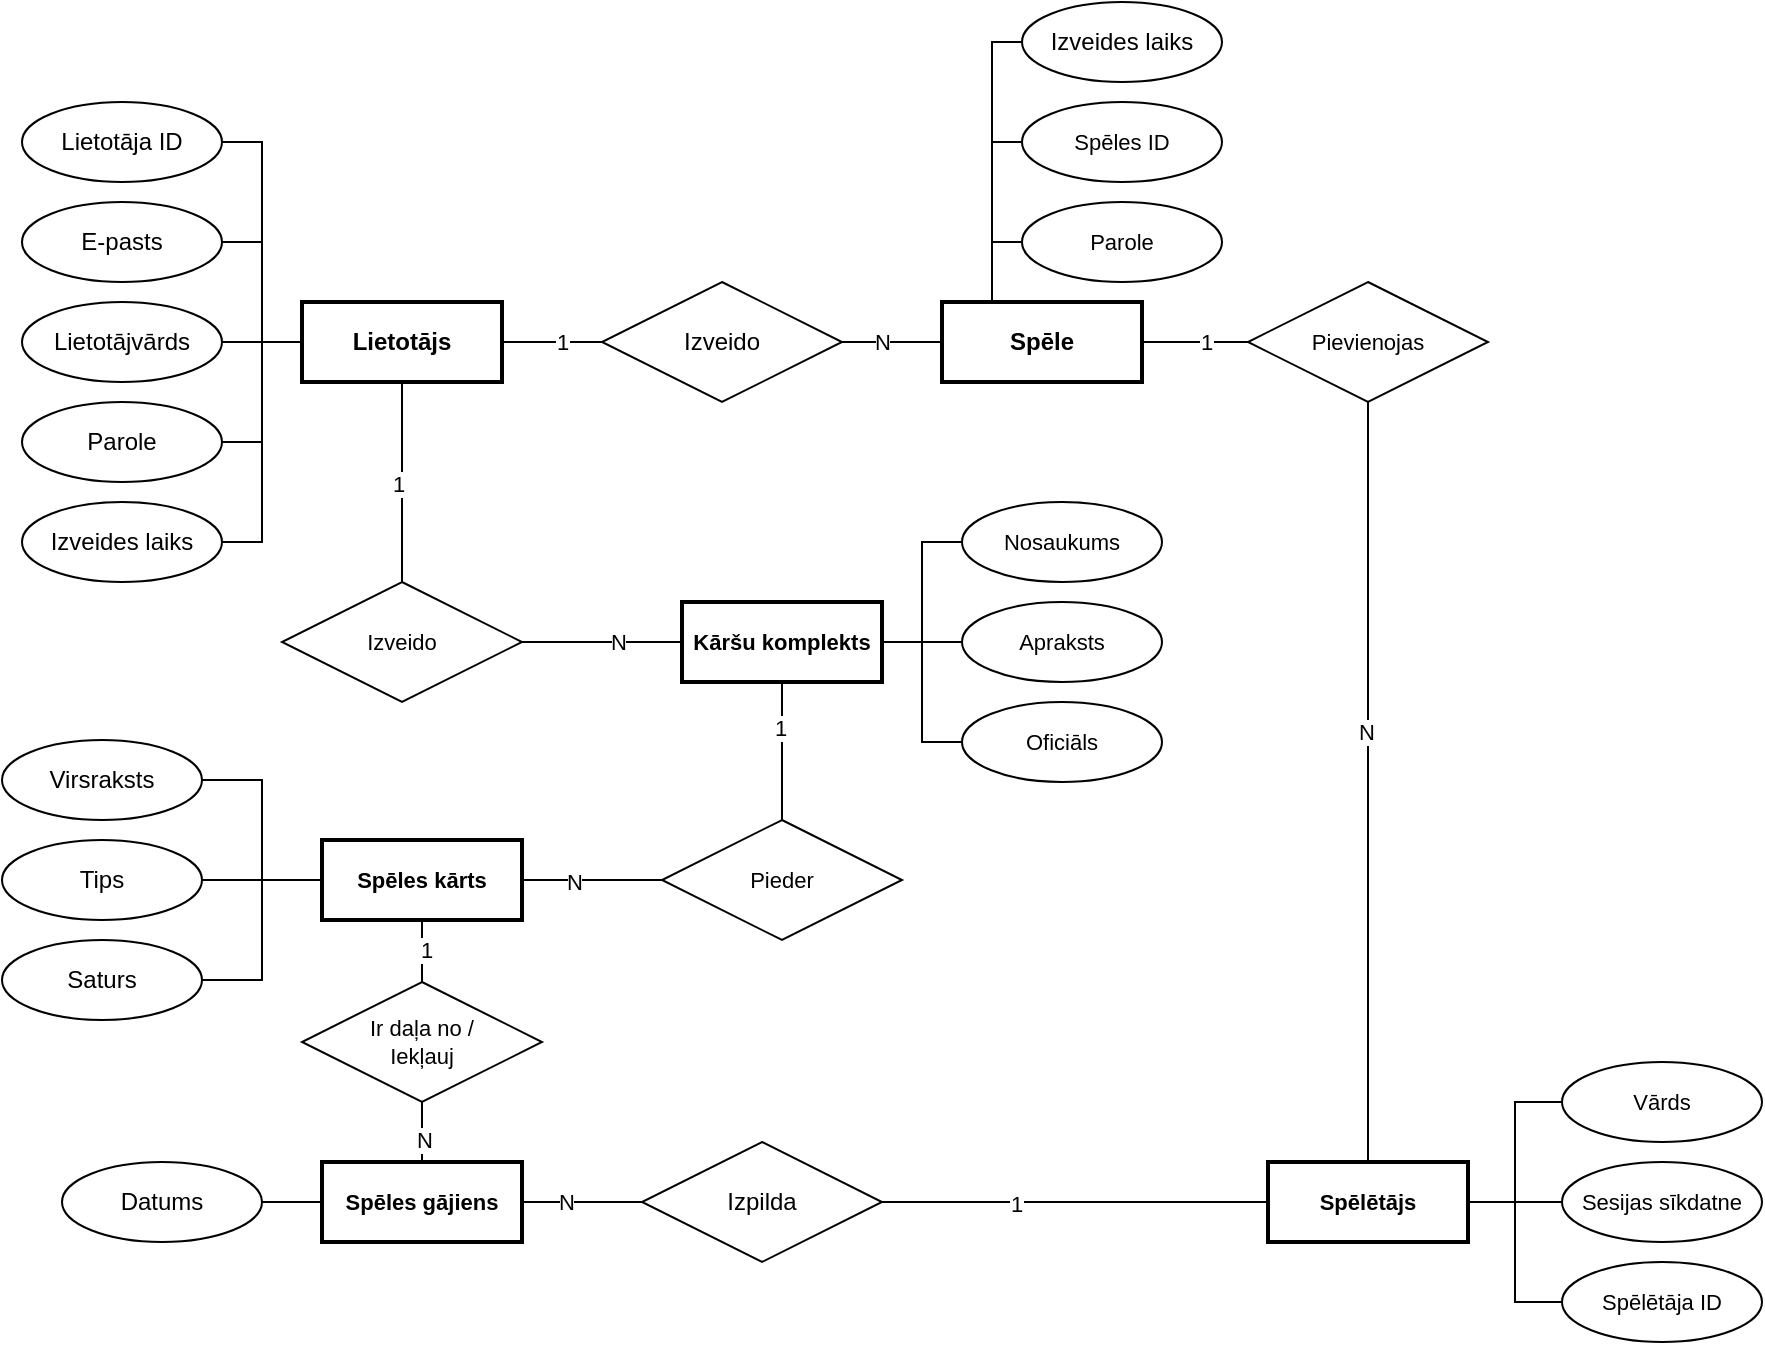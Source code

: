 <mxfile version="22.1.1" type="github">
  <diagram name="Page-1" id="boCHcTS4KuRH3LGrLZ6n">
    <mxGraphModel dx="1024" dy="564" grid="1" gridSize="10" guides="1" tooltips="1" connect="1" arrows="1" fold="1" page="1" pageScale="1" pageWidth="850" pageHeight="1100" math="0" shadow="0">
      <root>
        <mxCell id="0" />
        <mxCell id="1" parent="0" />
        <mxCell id="E9g5uc1TUt96TrxoYDHK-8" style="edgeStyle=orthogonalEdgeStyle;rounded=0;orthogonalLoop=1;jettySize=auto;html=1;entryX=1;entryY=0.5;entryDx=0;entryDy=0;endArrow=none;endFill=0;" parent="1" source="E9g5uc1TUt96TrxoYDHK-1" target="E9g5uc1TUt96TrxoYDHK-6" edge="1">
          <mxGeometry relative="1" as="geometry" />
        </mxCell>
        <mxCell id="RjY2HMoWJRFDwv6zGJCa-20" style="edgeStyle=orthogonalEdgeStyle;shape=connector;rounded=0;orthogonalLoop=1;jettySize=auto;html=1;entryX=1;entryY=0.5;entryDx=0;entryDy=0;labelBackgroundColor=default;strokeColor=default;align=center;verticalAlign=middle;fontFamily=Helvetica;fontSize=11;fontColor=default;endArrow=none;endFill=0;" edge="1" parent="1" source="E9g5uc1TUt96TrxoYDHK-1" target="RjY2HMoWJRFDwv6zGJCa-19">
          <mxGeometry relative="1" as="geometry" />
        </mxCell>
        <mxCell id="RjY2HMoWJRFDwv6zGJCa-22" style="edgeStyle=orthogonalEdgeStyle;shape=connector;rounded=0;orthogonalLoop=1;jettySize=auto;html=1;entryX=1;entryY=0.5;entryDx=0;entryDy=0;labelBackgroundColor=default;strokeColor=default;align=center;verticalAlign=middle;fontFamily=Helvetica;fontSize=11;fontColor=default;endArrow=none;endFill=0;" edge="1" parent="1" source="E9g5uc1TUt96TrxoYDHK-1" target="RjY2HMoWJRFDwv6zGJCa-21">
          <mxGeometry relative="1" as="geometry" />
        </mxCell>
        <mxCell id="RjY2HMoWJRFDwv6zGJCa-29" value="" style="edgeStyle=orthogonalEdgeStyle;shape=connector;rounded=0;orthogonalLoop=1;jettySize=auto;html=1;labelBackgroundColor=default;strokeColor=default;align=center;verticalAlign=middle;fontFamily=Helvetica;fontSize=11;fontColor=default;endArrow=none;endFill=0;" edge="1" parent="1" source="E9g5uc1TUt96TrxoYDHK-1" target="RjY2HMoWJRFDwv6zGJCa-28">
          <mxGeometry relative="1" as="geometry" />
        </mxCell>
        <mxCell id="RjY2HMoWJRFDwv6zGJCa-31" value="1" style="edgeLabel;html=1;align=center;verticalAlign=middle;resizable=0;points=[];fontSize=11;fontFamily=Helvetica;fontColor=default;" vertex="1" connectable="0" parent="RjY2HMoWJRFDwv6zGJCa-29">
          <mxGeometry x="0.02" y="-2" relative="1" as="geometry">
            <mxPoint as="offset" />
          </mxGeometry>
        </mxCell>
        <mxCell id="E9g5uc1TUt96TrxoYDHK-1" value="Lietotājs" style="whiteSpace=wrap;html=1;align=center;fontStyle=1;strokeWidth=2;" parent="1" vertex="1">
          <mxGeometry x="160" y="520" width="100" height="40" as="geometry" />
        </mxCell>
        <mxCell id="E9g5uc1TUt96TrxoYDHK-3" value="E-pasts" style="ellipse;whiteSpace=wrap;html=1;align=center;" parent="1" vertex="1">
          <mxGeometry x="20" y="470" width="100" height="40" as="geometry" />
        </mxCell>
        <mxCell id="E9g5uc1TUt96TrxoYDHK-4" value="Parole" style="ellipse;whiteSpace=wrap;html=1;align=center;" parent="1" vertex="1">
          <mxGeometry x="20" y="570" width="100" height="40" as="geometry" />
        </mxCell>
        <mxCell id="E9g5uc1TUt96TrxoYDHK-6" value="Lietotājvārds" style="ellipse;whiteSpace=wrap;html=1;align=center;" parent="1" vertex="1">
          <mxGeometry x="20" y="520" width="100" height="40" as="geometry" />
        </mxCell>
        <mxCell id="E9g5uc1TUt96TrxoYDHK-12" style="edgeStyle=orthogonalEdgeStyle;rounded=0;orthogonalLoop=1;jettySize=auto;html=1;entryX=1;entryY=0.5;entryDx=0;entryDy=0;endArrow=none;endFill=0;exitX=0;exitY=0.5;exitDx=0;exitDy=0;" parent="1" source="E9g5uc1TUt96TrxoYDHK-10" target="E9g5uc1TUt96TrxoYDHK-1" edge="1">
          <mxGeometry relative="1" as="geometry">
            <mxPoint x="290" y="540" as="sourcePoint" />
          </mxGeometry>
        </mxCell>
        <mxCell id="E9g5uc1TUt96TrxoYDHK-16" value="1" style="edgeLabel;html=1;align=center;verticalAlign=middle;resizable=0;points=[];fontSize=11;fontFamily=Helvetica;fontColor=default;" parent="E9g5uc1TUt96TrxoYDHK-12" vertex="1" connectable="0">
          <mxGeometry x="0.773" y="-1" relative="1" as="geometry">
            <mxPoint x="24" y="1" as="offset" />
          </mxGeometry>
        </mxCell>
        <mxCell id="E9g5uc1TUt96TrxoYDHK-64" style="edgeStyle=orthogonalEdgeStyle;shape=connector;rounded=0;orthogonalLoop=1;jettySize=auto;html=1;labelBackgroundColor=default;strokeColor=default;align=center;verticalAlign=middle;fontFamily=Helvetica;fontSize=11;fontColor=default;endArrow=none;endFill=0;exitX=0.25;exitY=0;exitDx=0;exitDy=0;" parent="1" source="E9g5uc1TUt96TrxoYDHK-13" target="E9g5uc1TUt96TrxoYDHK-65" edge="1">
          <mxGeometry relative="1" as="geometry">
            <mxPoint x="390" y="470" as="targetPoint" />
            <Array as="points">
              <mxPoint x="505" y="440" />
            </Array>
          </mxGeometry>
        </mxCell>
        <mxCell id="E9g5uc1TUt96TrxoYDHK-10" value="Izveido" style="shape=rhombus;perimeter=rhombusPerimeter;whiteSpace=wrap;html=1;align=center;" parent="1" vertex="1">
          <mxGeometry x="310" y="510" width="120" height="60" as="geometry" />
        </mxCell>
        <mxCell id="E9g5uc1TUt96TrxoYDHK-26" style="edgeStyle=orthogonalEdgeStyle;shape=connector;rounded=0;orthogonalLoop=1;jettySize=auto;html=1;entryX=0;entryY=0.5;entryDx=0;entryDy=0;labelBackgroundColor=default;strokeColor=default;align=center;verticalAlign=middle;fontFamily=Helvetica;fontSize=11;fontColor=default;endArrow=none;endFill=0;" parent="1" source="E9g5uc1TUt96TrxoYDHK-13" target="E9g5uc1TUt96TrxoYDHK-25" edge="1">
          <mxGeometry relative="1" as="geometry" />
        </mxCell>
        <mxCell id="E9g5uc1TUt96TrxoYDHK-36" value="1" style="edgeLabel;html=1;align=center;verticalAlign=middle;resizable=0;points=[];fontSize=11;fontFamily=Helvetica;fontColor=default;" parent="E9g5uc1TUt96TrxoYDHK-26" vertex="1" connectable="0">
          <mxGeometry x="0.209" relative="1" as="geometry">
            <mxPoint as="offset" />
          </mxGeometry>
        </mxCell>
        <mxCell id="E9g5uc1TUt96TrxoYDHK-13" value="Spēle" style="whiteSpace=wrap;html=1;align=center;fontStyle=1;strokeWidth=2;" parent="1" vertex="1">
          <mxGeometry x="480" y="520" width="100" height="40" as="geometry" />
        </mxCell>
        <mxCell id="E9g5uc1TUt96TrxoYDHK-14" style="edgeStyle=orthogonalEdgeStyle;shape=connector;rounded=0;orthogonalLoop=1;jettySize=auto;html=1;entryX=0;entryY=0.5;entryDx=0;entryDy=0;labelBackgroundColor=default;strokeColor=default;align=center;verticalAlign=middle;fontFamily=Helvetica;fontSize=11;fontColor=default;endArrow=none;endFill=0;" parent="1" source="E9g5uc1TUt96TrxoYDHK-10" target="E9g5uc1TUt96TrxoYDHK-13" edge="1">
          <mxGeometry relative="1" as="geometry" />
        </mxCell>
        <mxCell id="E9g5uc1TUt96TrxoYDHK-43" value="N" style="edgeLabel;html=1;align=center;verticalAlign=middle;resizable=0;points=[];fontSize=11;fontFamily=Helvetica;fontColor=default;" parent="E9g5uc1TUt96TrxoYDHK-14" vertex="1" connectable="0">
          <mxGeometry x="0.501" y="-2" relative="1" as="geometry">
            <mxPoint x="-18" y="-2" as="offset" />
          </mxGeometry>
        </mxCell>
        <mxCell id="E9g5uc1TUt96TrxoYDHK-20" value="" style="endArrow=none;html=1;rounded=0;labelBackgroundColor=default;strokeColor=default;align=center;verticalAlign=middle;fontFamily=Helvetica;fontSize=11;fontColor=default;shape=connector;entryX=1;entryY=0.5;entryDx=0;entryDy=0;exitX=1;exitY=0.5;exitDx=0;exitDy=0;edgeStyle=orthogonalEdgeStyle;" parent="1" source="E9g5uc1TUt96TrxoYDHK-3" target="E9g5uc1TUt96TrxoYDHK-4" edge="1">
          <mxGeometry relative="1" as="geometry">
            <mxPoint x="140" y="490" as="sourcePoint" />
            <mxPoint x="140" y="600" as="targetPoint" />
            <Array as="points">
              <mxPoint x="140" y="490" />
              <mxPoint x="140" y="590" />
            </Array>
          </mxGeometry>
        </mxCell>
        <mxCell id="E9g5uc1TUt96TrxoYDHK-21" value="Parole" style="ellipse;whiteSpace=wrap;html=1;align=center;fontFamily=Helvetica;fontSize=11;fontColor=default;" parent="1" vertex="1">
          <mxGeometry x="520" y="470" width="100" height="40" as="geometry" />
        </mxCell>
        <mxCell id="E9g5uc1TUt96TrxoYDHK-23" value="" style="endArrow=none;html=1;rounded=0;labelBackgroundColor=default;strokeColor=default;align=center;verticalAlign=middle;fontFamily=Helvetica;fontSize=11;fontColor=default;shape=connector;exitX=0;exitY=0.5;exitDx=0;exitDy=0;entryX=0.25;entryY=0;entryDx=0;entryDy=0;edgeStyle=orthogonalEdgeStyle;" parent="1" source="E9g5uc1TUt96TrxoYDHK-21" target="E9g5uc1TUt96TrxoYDHK-13" edge="1">
          <mxGeometry relative="1" as="geometry">
            <mxPoint x="460" y="500" as="sourcePoint" />
            <mxPoint x="620" y="500" as="targetPoint" />
          </mxGeometry>
        </mxCell>
        <mxCell id="E9g5uc1TUt96TrxoYDHK-28" style="edgeStyle=orthogonalEdgeStyle;shape=connector;rounded=0;orthogonalLoop=1;jettySize=auto;html=1;entryX=0.5;entryY=0;entryDx=0;entryDy=0;labelBackgroundColor=default;strokeColor=default;align=center;verticalAlign=middle;fontFamily=Helvetica;fontSize=11;fontColor=default;endArrow=none;endFill=0;exitX=0.5;exitY=1;exitDx=0;exitDy=0;" parent="1" target="E9g5uc1TUt96TrxoYDHK-27" edge="1" source="E9g5uc1TUt96TrxoYDHK-25">
          <mxGeometry relative="1" as="geometry">
            <mxPoint x="703" y="900" as="sourcePoint" />
          </mxGeometry>
        </mxCell>
        <mxCell id="E9g5uc1TUt96TrxoYDHK-37" value="N" style="edgeLabel;html=1;align=center;verticalAlign=middle;resizable=0;points=[];fontSize=11;fontFamily=Helvetica;fontColor=default;" parent="E9g5uc1TUt96TrxoYDHK-28" vertex="1" connectable="0">
          <mxGeometry x="-0.133" y="2" relative="1" as="geometry">
            <mxPoint x="-3" as="offset" />
          </mxGeometry>
        </mxCell>
        <mxCell id="E9g5uc1TUt96TrxoYDHK-25" value="Pievienojas" style="shape=rhombus;perimeter=rhombusPerimeter;whiteSpace=wrap;html=1;align=center;fontFamily=Helvetica;fontSize=11;fontColor=default;" parent="1" vertex="1">
          <mxGeometry x="633" y="510" width="120" height="60" as="geometry" />
        </mxCell>
        <mxCell id="E9g5uc1TUt96TrxoYDHK-39" style="edgeStyle=orthogonalEdgeStyle;shape=connector;rounded=0;orthogonalLoop=1;jettySize=auto;html=1;entryX=1;entryY=0.5;entryDx=0;entryDy=0;labelBackgroundColor=default;strokeColor=default;align=center;verticalAlign=middle;fontFamily=Helvetica;fontSize=11;fontColor=default;endArrow=none;endFill=0;" parent="1" source="E9g5uc1TUt96TrxoYDHK-27" target="E9g5uc1TUt96TrxoYDHK-38" edge="1">
          <mxGeometry relative="1" as="geometry" />
        </mxCell>
        <mxCell id="E9g5uc1TUt96TrxoYDHK-40" value="1" style="edgeLabel;html=1;align=center;verticalAlign=middle;resizable=0;points=[];fontSize=11;fontFamily=Helvetica;fontColor=default;" parent="E9g5uc1TUt96TrxoYDHK-39" vertex="1" connectable="0">
          <mxGeometry x="0.305" y="1" relative="1" as="geometry">
            <mxPoint as="offset" />
          </mxGeometry>
        </mxCell>
        <mxCell id="E9g5uc1TUt96TrxoYDHK-27" value="Spēlētājs" style="whiteSpace=wrap;html=1;align=center;fontFamily=Helvetica;fontSize=11;fontColor=default;fontStyle=1;strokeWidth=2;" parent="1" vertex="1">
          <mxGeometry x="643" y="950" width="100" height="40" as="geometry" />
        </mxCell>
        <mxCell id="RjY2HMoWJRFDwv6zGJCa-34" style="edgeStyle=orthogonalEdgeStyle;shape=connector;rounded=0;orthogonalLoop=1;jettySize=auto;html=1;entryX=1;entryY=0.5;entryDx=0;entryDy=0;labelBackgroundColor=default;strokeColor=default;align=center;verticalAlign=middle;fontFamily=Helvetica;fontSize=11;fontColor=default;endArrow=none;endFill=0;" edge="1" parent="1" source="E9g5uc1TUt96TrxoYDHK-30" target="E9g5uc1TUt96TrxoYDHK-27">
          <mxGeometry relative="1" as="geometry" />
        </mxCell>
        <mxCell id="E9g5uc1TUt96TrxoYDHK-30" value="Vārds" style="ellipse;whiteSpace=wrap;html=1;align=center;fontFamily=Helvetica;fontSize=11;fontColor=default;" parent="1" vertex="1">
          <mxGeometry x="790" y="900" width="100" height="40" as="geometry" />
        </mxCell>
        <mxCell id="RjY2HMoWJRFDwv6zGJCa-36" value="" style="edgeStyle=orthogonalEdgeStyle;shape=connector;rounded=0;orthogonalLoop=1;jettySize=auto;html=1;labelBackgroundColor=default;strokeColor=default;align=center;verticalAlign=middle;fontFamily=Helvetica;fontSize=11;fontColor=default;endArrow=none;endFill=0;entryX=1;entryY=0.5;entryDx=0;entryDy=0;" edge="1" parent="1" source="E9g5uc1TUt96TrxoYDHK-33" target="E9g5uc1TUt96TrxoYDHK-27">
          <mxGeometry relative="1" as="geometry" />
        </mxCell>
        <mxCell id="E9g5uc1TUt96TrxoYDHK-33" value="Spēlētāja ID" style="ellipse;whiteSpace=wrap;html=1;align=center;fontFamily=Helvetica;fontSize=11;fontColor=default;" parent="1" vertex="1">
          <mxGeometry x="790" y="1000" width="100" height="40" as="geometry" />
        </mxCell>
        <mxCell id="E9g5uc1TUt96TrxoYDHK-50" style="edgeStyle=orthogonalEdgeStyle;shape=connector;rounded=0;orthogonalLoop=1;jettySize=auto;html=1;labelBackgroundColor=default;strokeColor=default;align=center;verticalAlign=middle;fontFamily=Helvetica;fontSize=11;fontColor=default;endArrow=none;endFill=0;" parent="1" source="E9g5uc1TUt96TrxoYDHK-35" target="E9g5uc1TUt96TrxoYDHK-51" edge="1">
          <mxGeometry relative="1" as="geometry">
            <mxPoint x="630.0" y="849" as="targetPoint" />
          </mxGeometry>
        </mxCell>
        <mxCell id="E9g5uc1TUt96TrxoYDHK-62" value="N" style="edgeLabel;html=1;align=center;verticalAlign=middle;resizable=0;points=[];fontSize=11;fontFamily=Helvetica;fontColor=default;" parent="E9g5uc1TUt96TrxoYDHK-50" vertex="1" connectable="0">
          <mxGeometry x="-0.275" y="-1" relative="1" as="geometry">
            <mxPoint as="offset" />
          </mxGeometry>
        </mxCell>
        <mxCell id="RjY2HMoWJRFDwv6zGJCa-12" style="edgeStyle=orthogonalEdgeStyle;shape=connector;rounded=0;orthogonalLoop=1;jettySize=auto;html=1;entryX=1;entryY=0.5;entryDx=0;entryDy=0;labelBackgroundColor=default;strokeColor=default;align=center;verticalAlign=middle;fontFamily=Helvetica;fontSize=11;fontColor=default;endArrow=none;endFill=0;" edge="1" parent="1" source="E9g5uc1TUt96TrxoYDHK-35" target="E9g5uc1TUt96TrxoYDHK-44">
          <mxGeometry relative="1" as="geometry" />
        </mxCell>
        <mxCell id="RjY2HMoWJRFDwv6zGJCa-13" style="edgeStyle=orthogonalEdgeStyle;shape=connector;rounded=0;orthogonalLoop=1;jettySize=auto;html=1;entryX=1;entryY=0.5;entryDx=0;entryDy=0;labelBackgroundColor=default;strokeColor=default;align=center;verticalAlign=middle;fontFamily=Helvetica;fontSize=11;fontColor=default;endArrow=none;endFill=0;" edge="1" parent="1" source="E9g5uc1TUt96TrxoYDHK-35" target="E9g5uc1TUt96TrxoYDHK-46">
          <mxGeometry relative="1" as="geometry" />
        </mxCell>
        <mxCell id="E9g5uc1TUt96TrxoYDHK-35" value="Spēles kārts" style="whiteSpace=wrap;html=1;align=center;fontFamily=Helvetica;fontSize=11;fontColor=default;fontStyle=1;strokeWidth=2;" parent="1" vertex="1">
          <mxGeometry x="170.0" y="789" width="100" height="40" as="geometry" />
        </mxCell>
        <mxCell id="E9g5uc1TUt96TrxoYDHK-38" value="Izpilda" style="shape=rhombus;perimeter=rhombusPerimeter;whiteSpace=wrap;html=1;align=center;" parent="1" vertex="1">
          <mxGeometry x="330" y="940" width="120" height="60" as="geometry" />
        </mxCell>
        <mxCell id="E9g5uc1TUt96TrxoYDHK-41" style="edgeStyle=orthogonalEdgeStyle;shape=connector;rounded=0;orthogonalLoop=1;jettySize=auto;html=1;labelBackgroundColor=default;strokeColor=default;align=center;verticalAlign=middle;fontFamily=Helvetica;fontSize=11;fontColor=default;endArrow=none;endFill=0;entryX=1;entryY=0.5;entryDx=0;entryDy=0;" parent="1" source="E9g5uc1TUt96TrxoYDHK-38" target="RjY2HMoWJRFDwv6zGJCa-8" edge="1">
          <mxGeometry relative="1" as="geometry">
            <mxPoint x="260" y="970" as="targetPoint" />
          </mxGeometry>
        </mxCell>
        <mxCell id="E9g5uc1TUt96TrxoYDHK-42" value="N" style="edgeLabel;html=1;align=center;verticalAlign=middle;resizable=0;points=[];fontSize=11;fontFamily=Helvetica;fontColor=default;" parent="E9g5uc1TUt96TrxoYDHK-41" vertex="1" connectable="0">
          <mxGeometry x="0.259" relative="1" as="geometry">
            <mxPoint as="offset" />
          </mxGeometry>
        </mxCell>
        <mxCell id="E9g5uc1TUt96TrxoYDHK-44" value="Tips" style="ellipse;whiteSpace=wrap;html=1;align=center;" parent="1" vertex="1">
          <mxGeometry x="10.0" y="789" width="100" height="40" as="geometry" />
        </mxCell>
        <mxCell id="E9g5uc1TUt96TrxoYDHK-48" style="edgeStyle=orthogonalEdgeStyle;shape=connector;rounded=0;orthogonalLoop=1;jettySize=auto;html=1;entryX=0;entryY=0.5;entryDx=0;entryDy=0;labelBackgroundColor=default;strokeColor=default;align=center;verticalAlign=middle;fontFamily=Helvetica;fontSize=11;fontColor=default;endArrow=none;endFill=0;" parent="1" source="E9g5uc1TUt96TrxoYDHK-45" target="E9g5uc1TUt96TrxoYDHK-35" edge="1">
          <mxGeometry relative="1" as="geometry">
            <Array as="points" />
          </mxGeometry>
        </mxCell>
        <mxCell id="E9g5uc1TUt96TrxoYDHK-45" value="Virsraksts" style="ellipse;whiteSpace=wrap;html=1;align=center;" parent="1" vertex="1">
          <mxGeometry x="10.0" y="739" width="100" height="40" as="geometry" />
        </mxCell>
        <mxCell id="E9g5uc1TUt96TrxoYDHK-46" value="Saturs" style="ellipse;whiteSpace=wrap;html=1;align=center;" parent="1" vertex="1">
          <mxGeometry x="10.0" y="839" width="100" height="40" as="geometry" />
        </mxCell>
        <mxCell id="E9g5uc1TUt96TrxoYDHK-52" style="edgeStyle=orthogonalEdgeStyle;shape=connector;rounded=0;orthogonalLoop=1;jettySize=auto;html=1;labelBackgroundColor=default;strokeColor=default;align=center;verticalAlign=middle;fontFamily=Helvetica;fontSize=11;fontColor=default;endArrow=none;endFill=0;" parent="1" source="E9g5uc1TUt96TrxoYDHK-51" target="E9g5uc1TUt96TrxoYDHK-53" edge="1">
          <mxGeometry relative="1" as="geometry">
            <mxPoint x="600.0" y="799" as="targetPoint" />
          </mxGeometry>
        </mxCell>
        <mxCell id="E9g5uc1TUt96TrxoYDHK-63" value="1" style="edgeLabel;html=1;align=center;verticalAlign=middle;resizable=0;points=[];fontSize=11;fontFamily=Helvetica;fontColor=default;" parent="E9g5uc1TUt96TrxoYDHK-52" vertex="1" connectable="0">
          <mxGeometry x="0.329" y="1" relative="1" as="geometry">
            <mxPoint as="offset" />
          </mxGeometry>
        </mxCell>
        <mxCell id="E9g5uc1TUt96TrxoYDHK-51" value="Pieder" style="shape=rhombus;perimeter=rhombusPerimeter;whiteSpace=wrap;html=1;align=center;fontFamily=Helvetica;fontSize=11;fontColor=default;" parent="1" vertex="1">
          <mxGeometry x="340.0" y="779" width="120" height="60" as="geometry" />
        </mxCell>
        <mxCell id="E9g5uc1TUt96TrxoYDHK-57" style="edgeStyle=orthogonalEdgeStyle;shape=connector;rounded=0;orthogonalLoop=1;jettySize=auto;html=1;entryX=0;entryY=0.5;entryDx=0;entryDy=0;labelBackgroundColor=default;strokeColor=default;align=center;verticalAlign=middle;fontFamily=Helvetica;fontSize=11;fontColor=default;endArrow=none;endFill=0;" parent="1" source="E9g5uc1TUt96TrxoYDHK-53" target="E9g5uc1TUt96TrxoYDHK-54" edge="1">
          <mxGeometry relative="1" as="geometry" />
        </mxCell>
        <mxCell id="E9g5uc1TUt96TrxoYDHK-58" style="edgeStyle=orthogonalEdgeStyle;shape=connector;rounded=0;orthogonalLoop=1;jettySize=auto;html=1;entryX=0;entryY=0.5;entryDx=0;entryDy=0;labelBackgroundColor=default;strokeColor=default;align=center;verticalAlign=middle;fontFamily=Helvetica;fontSize=11;fontColor=default;endArrow=none;endFill=0;" parent="1" source="E9g5uc1TUt96TrxoYDHK-53" target="E9g5uc1TUt96TrxoYDHK-55" edge="1">
          <mxGeometry relative="1" as="geometry" />
        </mxCell>
        <mxCell id="E9g5uc1TUt96TrxoYDHK-59" style="edgeStyle=orthogonalEdgeStyle;shape=connector;rounded=0;orthogonalLoop=1;jettySize=auto;html=1;entryX=0;entryY=0.5;entryDx=0;entryDy=0;labelBackgroundColor=default;strokeColor=default;align=center;verticalAlign=middle;fontFamily=Helvetica;fontSize=11;fontColor=default;endArrow=none;endFill=0;" parent="1" source="E9g5uc1TUt96TrxoYDHK-53" target="E9g5uc1TUt96TrxoYDHK-56" edge="1">
          <mxGeometry relative="1" as="geometry" />
        </mxCell>
        <mxCell id="E9g5uc1TUt96TrxoYDHK-53" value="Kāršu komplekts" style="whiteSpace=wrap;html=1;align=center;fontFamily=Helvetica;fontSize=11;fontColor=default;fontStyle=1;strokeWidth=2;" parent="1" vertex="1">
          <mxGeometry x="350.0" y="670" width="100" height="40" as="geometry" />
        </mxCell>
        <mxCell id="E9g5uc1TUt96TrxoYDHK-54" value="Nosaukums" style="ellipse;whiteSpace=wrap;html=1;align=center;fontFamily=Helvetica;fontSize=11;fontColor=default;" parent="1" vertex="1">
          <mxGeometry x="490.0" y="620" width="100" height="40" as="geometry" />
        </mxCell>
        <mxCell id="E9g5uc1TUt96TrxoYDHK-55" value="Apraksts" style="ellipse;whiteSpace=wrap;html=1;align=center;fontFamily=Helvetica;fontSize=11;fontColor=default;" parent="1" vertex="1">
          <mxGeometry x="490.0" y="670" width="100" height="40" as="geometry" />
        </mxCell>
        <mxCell id="E9g5uc1TUt96TrxoYDHK-56" value="Oficiāls" style="ellipse;whiteSpace=wrap;html=1;align=center;fontFamily=Helvetica;fontSize=11;fontColor=default;" parent="1" vertex="1">
          <mxGeometry x="490.0" y="720" width="100" height="40" as="geometry" />
        </mxCell>
        <mxCell id="E9g5uc1TUt96TrxoYDHK-65" value="Spēles ID" style="ellipse;whiteSpace=wrap;html=1;align=center;fontFamily=Helvetica;fontSize=11;fontColor=default;" parent="1" vertex="1">
          <mxGeometry x="520" y="420" width="100" height="40" as="geometry" />
        </mxCell>
        <mxCell id="RjY2HMoWJRFDwv6zGJCa-10" value="" style="edgeStyle=none;shape=connector;rounded=0;orthogonalLoop=1;jettySize=auto;html=1;labelBackgroundColor=default;strokeColor=default;align=center;verticalAlign=middle;fontFamily=Helvetica;fontSize=11;fontColor=default;endArrow=none;endFill=0;" edge="1" parent="1" source="RjY2HMoWJRFDwv6zGJCa-8" target="RjY2HMoWJRFDwv6zGJCa-9">
          <mxGeometry relative="1" as="geometry" />
        </mxCell>
        <mxCell id="RjY2HMoWJRFDwv6zGJCa-26" value="N" style="edgeLabel;html=1;align=center;verticalAlign=middle;resizable=0;points=[];fontSize=11;fontFamily=Helvetica;fontColor=default;" vertex="1" connectable="0" parent="RjY2HMoWJRFDwv6zGJCa-10">
          <mxGeometry x="-0.256" y="-1" relative="1" as="geometry">
            <mxPoint as="offset" />
          </mxGeometry>
        </mxCell>
        <mxCell id="RjY2HMoWJRFDwv6zGJCa-16" style="edgeStyle=orthogonalEdgeStyle;shape=connector;rounded=0;orthogonalLoop=1;jettySize=auto;html=1;entryX=1;entryY=0.5;entryDx=0;entryDy=0;labelBackgroundColor=default;strokeColor=default;align=center;verticalAlign=middle;fontFamily=Helvetica;fontSize=11;fontColor=default;endArrow=none;endFill=0;" edge="1" parent="1" source="RjY2HMoWJRFDwv6zGJCa-8" target="RjY2HMoWJRFDwv6zGJCa-14">
          <mxGeometry relative="1" as="geometry" />
        </mxCell>
        <mxCell id="RjY2HMoWJRFDwv6zGJCa-8" value="Spēles gājiens" style="whiteSpace=wrap;html=1;align=center;fontFamily=Helvetica;fontSize=11;fontColor=default;fontStyle=1;strokeWidth=2;" vertex="1" parent="1">
          <mxGeometry x="170" y="950" width="100" height="40" as="geometry" />
        </mxCell>
        <mxCell id="RjY2HMoWJRFDwv6zGJCa-11" value="" style="edgeStyle=none;shape=connector;rounded=0;orthogonalLoop=1;jettySize=auto;html=1;labelBackgroundColor=default;strokeColor=default;align=center;verticalAlign=middle;fontFamily=Helvetica;fontSize=11;fontColor=default;endArrow=none;endFill=0;" edge="1" parent="1" source="RjY2HMoWJRFDwv6zGJCa-9" target="E9g5uc1TUt96TrxoYDHK-35">
          <mxGeometry relative="1" as="geometry" />
        </mxCell>
        <mxCell id="RjY2HMoWJRFDwv6zGJCa-27" value="1" style="edgeLabel;html=1;align=center;verticalAlign=middle;resizable=0;points=[];fontSize=11;fontFamily=Helvetica;fontColor=default;" vertex="1" connectable="0" parent="RjY2HMoWJRFDwv6zGJCa-11">
          <mxGeometry x="0.024" y="-2" relative="1" as="geometry">
            <mxPoint as="offset" />
          </mxGeometry>
        </mxCell>
        <mxCell id="RjY2HMoWJRFDwv6zGJCa-9" value="Ir daļa no /&lt;br&gt;Iekļauj" style="shape=rhombus;perimeter=rhombusPerimeter;whiteSpace=wrap;html=1;align=center;fontFamily=Helvetica;fontSize=11;fontColor=default;" vertex="1" parent="1">
          <mxGeometry x="160" y="860" width="120" height="60" as="geometry" />
        </mxCell>
        <mxCell id="RjY2HMoWJRFDwv6zGJCa-14" value="Datums" style="ellipse;whiteSpace=wrap;html=1;align=center;" vertex="1" parent="1">
          <mxGeometry x="40" y="950" width="100" height="40" as="geometry" />
        </mxCell>
        <mxCell id="RjY2HMoWJRFDwv6zGJCa-19" value="Izveides laiks" style="ellipse;whiteSpace=wrap;html=1;align=center;" vertex="1" parent="1">
          <mxGeometry x="20" y="620" width="100" height="40" as="geometry" />
        </mxCell>
        <mxCell id="RjY2HMoWJRFDwv6zGJCa-21" value="Lietotāja ID" style="ellipse;whiteSpace=wrap;html=1;align=center;" vertex="1" parent="1">
          <mxGeometry x="20" y="420" width="100" height="40" as="geometry" />
        </mxCell>
        <mxCell id="RjY2HMoWJRFDwv6zGJCa-25" style="edgeStyle=orthogonalEdgeStyle;shape=connector;rounded=0;orthogonalLoop=1;jettySize=auto;html=1;entryX=0.25;entryY=0;entryDx=0;entryDy=0;labelBackgroundColor=default;strokeColor=default;align=center;verticalAlign=middle;fontFamily=Helvetica;fontSize=11;fontColor=default;endArrow=none;endFill=0;" edge="1" parent="1" source="RjY2HMoWJRFDwv6zGJCa-23" target="E9g5uc1TUt96TrxoYDHK-13">
          <mxGeometry relative="1" as="geometry">
            <Array as="points">
              <mxPoint x="505" y="390" />
            </Array>
          </mxGeometry>
        </mxCell>
        <mxCell id="RjY2HMoWJRFDwv6zGJCa-23" value="Izveides laiks" style="ellipse;whiteSpace=wrap;html=1;align=center;" vertex="1" parent="1">
          <mxGeometry x="520" y="370" width="100" height="40" as="geometry" />
        </mxCell>
        <mxCell id="RjY2HMoWJRFDwv6zGJCa-30" value="" style="edgeStyle=orthogonalEdgeStyle;shape=connector;rounded=0;orthogonalLoop=1;jettySize=auto;html=1;labelBackgroundColor=default;strokeColor=default;align=center;verticalAlign=middle;fontFamily=Helvetica;fontSize=11;fontColor=default;endArrow=none;endFill=0;" edge="1" parent="1" source="RjY2HMoWJRFDwv6zGJCa-28" target="E9g5uc1TUt96TrxoYDHK-53">
          <mxGeometry relative="1" as="geometry" />
        </mxCell>
        <mxCell id="RjY2HMoWJRFDwv6zGJCa-32" value="N" style="edgeLabel;html=1;align=center;verticalAlign=middle;resizable=0;points=[];fontSize=11;fontFamily=Helvetica;fontColor=default;" vertex="1" connectable="0" parent="RjY2HMoWJRFDwv6zGJCa-30">
          <mxGeometry x="0.183" relative="1" as="geometry">
            <mxPoint as="offset" />
          </mxGeometry>
        </mxCell>
        <mxCell id="RjY2HMoWJRFDwv6zGJCa-28" value="Izveido" style="shape=rhombus;perimeter=rhombusPerimeter;whiteSpace=wrap;html=1;align=center;fontFamily=Helvetica;fontSize=11;fontColor=default;" vertex="1" parent="1">
          <mxGeometry x="150.0" y="660" width="120" height="60" as="geometry" />
        </mxCell>
        <mxCell id="RjY2HMoWJRFDwv6zGJCa-35" style="edgeStyle=orthogonalEdgeStyle;shape=connector;rounded=0;orthogonalLoop=1;jettySize=auto;html=1;entryX=1;entryY=0.5;entryDx=0;entryDy=0;labelBackgroundColor=default;strokeColor=default;align=center;verticalAlign=middle;fontFamily=Helvetica;fontSize=11;fontColor=default;endArrow=none;endFill=0;" edge="1" parent="1" source="RjY2HMoWJRFDwv6zGJCa-33" target="E9g5uc1TUt96TrxoYDHK-27">
          <mxGeometry relative="1" as="geometry" />
        </mxCell>
        <mxCell id="RjY2HMoWJRFDwv6zGJCa-33" value="Sesijas sīkdatne" style="ellipse;whiteSpace=wrap;html=1;align=center;fontFamily=Helvetica;fontSize=11;fontColor=default;" vertex="1" parent="1">
          <mxGeometry x="790" y="950" width="100" height="40" as="geometry" />
        </mxCell>
      </root>
    </mxGraphModel>
  </diagram>
</mxfile>
